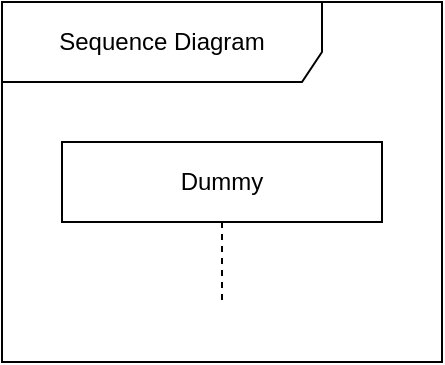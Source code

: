 <mxfile version="26.2.2"><diagram name="Diagram" id="1001"><mxGraphModel dx="0" dy="0" grid="1" gridSize="10" guides="1" tooltips="1" connect="1" arrows="1" fold="1" page="0" pageScale="1" pageWidth="850" pageHeight="1100" background="#ffffff" math="0" shadow="0"><root><mxCell id="0" /><mxCell id="1" parent="0" /><mxCell id="1002" value="Sequence Diagram" parent="1" style="shape=umlFrame;whiteSpace=wrap;html=1;pointerEvents=0;width=160;height=40;" vertex="1"><mxGeometry x="-30" y="-70" width="220" height="180" as="geometry" /></mxCell><mxCell id="1003" value="Dummy" parent="1" style="shape=umlLifeline;perimeter=lifelinePerimeter;whiteSpace=wrap;html=1;container=1;dropTarget=0;collapsible=0;recursiveResize=0;outlineConnect=0;portConstraint=eastwest;newEdgeStyle={&quot;curved&quot;:0,&quot;rounded&quot;:0};" vertex="1"><mxGeometry x="0" y="0" width="160" height="80" as="geometry" /></mxCell></root></mxGraphModel></diagram></mxfile>
